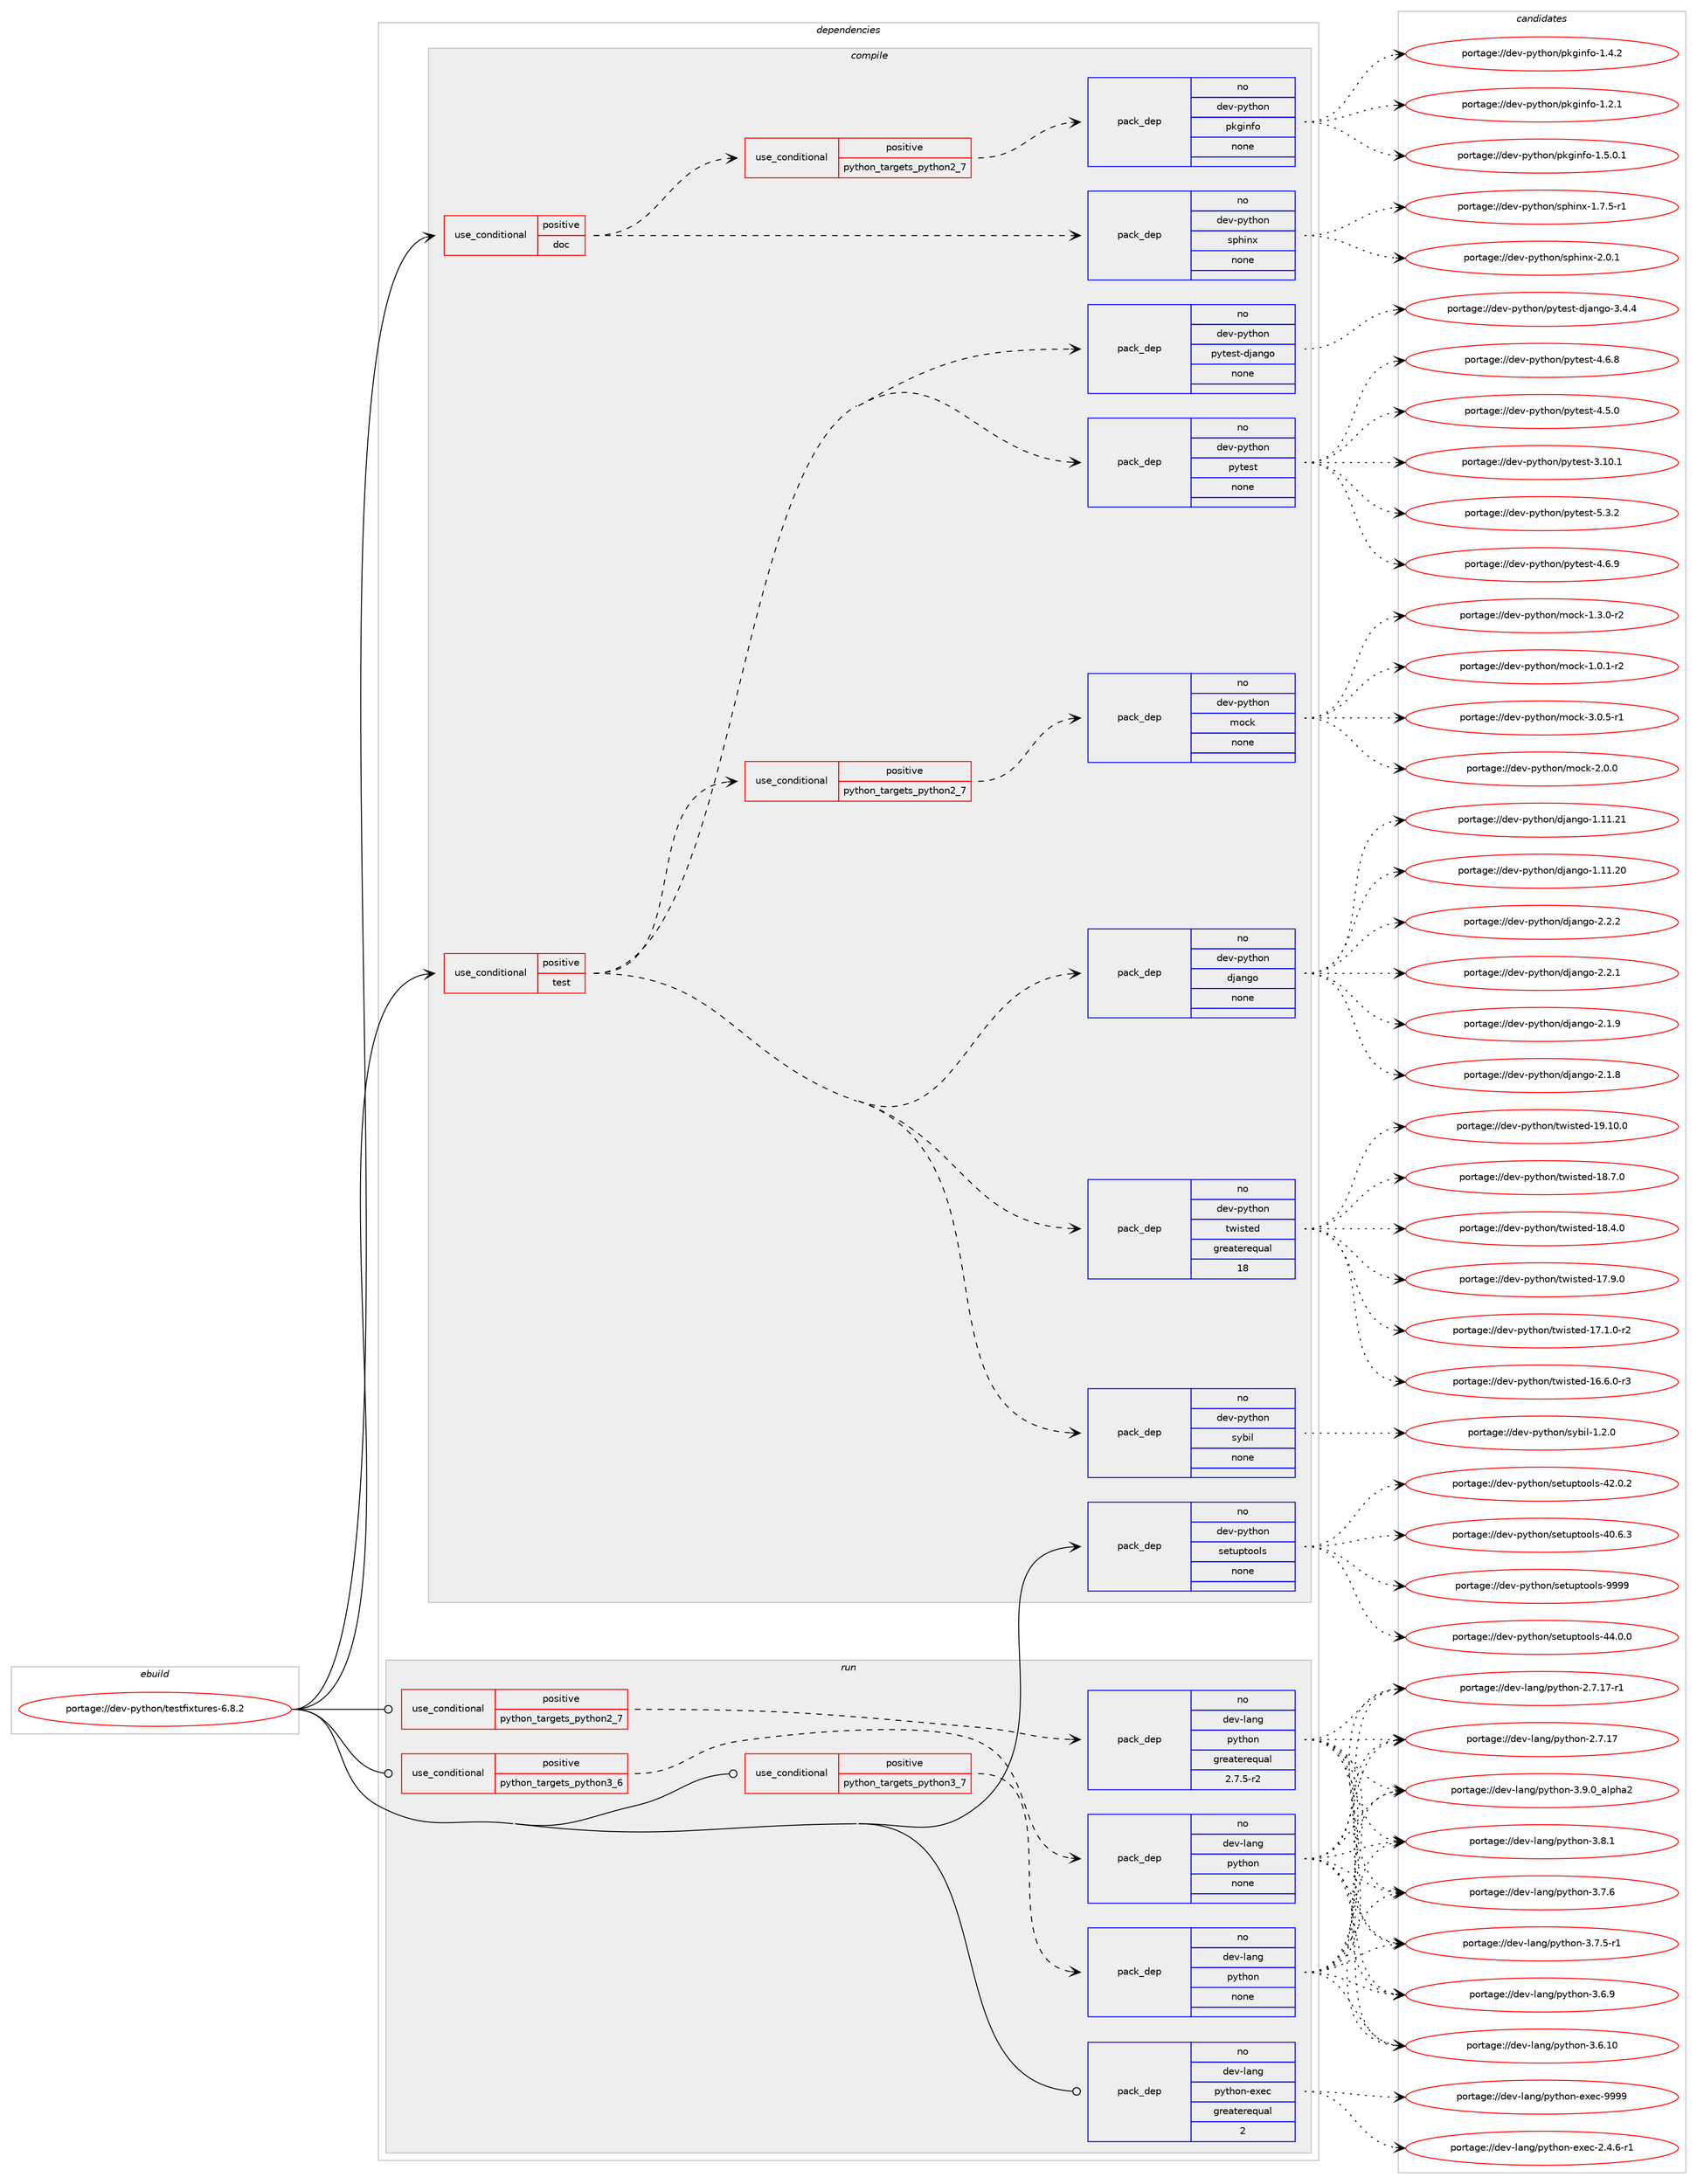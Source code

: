 digraph prolog {

# *************
# Graph options
# *************

newrank=true;
concentrate=true;
compound=true;
graph [rankdir=LR,fontname=Helvetica,fontsize=10,ranksep=1.5];#, ranksep=2.5, nodesep=0.2];
edge  [arrowhead=vee];
node  [fontname=Helvetica,fontsize=10];

# **********
# The ebuild
# **********

subgraph cluster_leftcol {
color=gray;
rank=same;
label=<<i>ebuild</i>>;
id [label="portage://dev-python/testfixtures-6.8.2", color=red, width=4, href="../dev-python/testfixtures-6.8.2.svg"];
}

# ****************
# The dependencies
# ****************

subgraph cluster_midcol {
color=gray;
label=<<i>dependencies</i>>;
subgraph cluster_compile {
fillcolor="#eeeeee";
style=filled;
label=<<i>compile</i>>;
subgraph cond104851 {
dependency422216 [label=<<TABLE BORDER="0" CELLBORDER="1" CELLSPACING="0" CELLPADDING="4"><TR><TD ROWSPAN="3" CELLPADDING="10">use_conditional</TD></TR><TR><TD>positive</TD></TR><TR><TD>doc</TD></TR></TABLE>>, shape=none, color=red];
subgraph pack312468 {
dependency422217 [label=<<TABLE BORDER="0" CELLBORDER="1" CELLSPACING="0" CELLPADDING="4" WIDTH="220"><TR><TD ROWSPAN="6" CELLPADDING="30">pack_dep</TD></TR><TR><TD WIDTH="110">no</TD></TR><TR><TD>dev-python</TD></TR><TR><TD>sphinx</TD></TR><TR><TD>none</TD></TR><TR><TD></TD></TR></TABLE>>, shape=none, color=blue];
}
dependency422216:e -> dependency422217:w [weight=20,style="dashed",arrowhead="vee"];
subgraph cond104852 {
dependency422218 [label=<<TABLE BORDER="0" CELLBORDER="1" CELLSPACING="0" CELLPADDING="4"><TR><TD ROWSPAN="3" CELLPADDING="10">use_conditional</TD></TR><TR><TD>positive</TD></TR><TR><TD>python_targets_python2_7</TD></TR></TABLE>>, shape=none, color=red];
subgraph pack312469 {
dependency422219 [label=<<TABLE BORDER="0" CELLBORDER="1" CELLSPACING="0" CELLPADDING="4" WIDTH="220"><TR><TD ROWSPAN="6" CELLPADDING="30">pack_dep</TD></TR><TR><TD WIDTH="110">no</TD></TR><TR><TD>dev-python</TD></TR><TR><TD>pkginfo</TD></TR><TR><TD>none</TD></TR><TR><TD></TD></TR></TABLE>>, shape=none, color=blue];
}
dependency422218:e -> dependency422219:w [weight=20,style="dashed",arrowhead="vee"];
}
dependency422216:e -> dependency422218:w [weight=20,style="dashed",arrowhead="vee"];
}
id:e -> dependency422216:w [weight=20,style="solid",arrowhead="vee"];
subgraph cond104853 {
dependency422220 [label=<<TABLE BORDER="0" CELLBORDER="1" CELLSPACING="0" CELLPADDING="4"><TR><TD ROWSPAN="3" CELLPADDING="10">use_conditional</TD></TR><TR><TD>positive</TD></TR><TR><TD>test</TD></TR></TABLE>>, shape=none, color=red];
subgraph pack312470 {
dependency422221 [label=<<TABLE BORDER="0" CELLBORDER="1" CELLSPACING="0" CELLPADDING="4" WIDTH="220"><TR><TD ROWSPAN="6" CELLPADDING="30">pack_dep</TD></TR><TR><TD WIDTH="110">no</TD></TR><TR><TD>dev-python</TD></TR><TR><TD>django</TD></TR><TR><TD>none</TD></TR><TR><TD></TD></TR></TABLE>>, shape=none, color=blue];
}
dependency422220:e -> dependency422221:w [weight=20,style="dashed",arrowhead="vee"];
subgraph cond104854 {
dependency422222 [label=<<TABLE BORDER="0" CELLBORDER="1" CELLSPACING="0" CELLPADDING="4"><TR><TD ROWSPAN="3" CELLPADDING="10">use_conditional</TD></TR><TR><TD>positive</TD></TR><TR><TD>python_targets_python2_7</TD></TR></TABLE>>, shape=none, color=red];
subgraph pack312471 {
dependency422223 [label=<<TABLE BORDER="0" CELLBORDER="1" CELLSPACING="0" CELLPADDING="4" WIDTH="220"><TR><TD ROWSPAN="6" CELLPADDING="30">pack_dep</TD></TR><TR><TD WIDTH="110">no</TD></TR><TR><TD>dev-python</TD></TR><TR><TD>mock</TD></TR><TR><TD>none</TD></TR><TR><TD></TD></TR></TABLE>>, shape=none, color=blue];
}
dependency422222:e -> dependency422223:w [weight=20,style="dashed",arrowhead="vee"];
}
dependency422220:e -> dependency422222:w [weight=20,style="dashed",arrowhead="vee"];
subgraph pack312472 {
dependency422224 [label=<<TABLE BORDER="0" CELLBORDER="1" CELLSPACING="0" CELLPADDING="4" WIDTH="220"><TR><TD ROWSPAN="6" CELLPADDING="30">pack_dep</TD></TR><TR><TD WIDTH="110">no</TD></TR><TR><TD>dev-python</TD></TR><TR><TD>pytest</TD></TR><TR><TD>none</TD></TR><TR><TD></TD></TR></TABLE>>, shape=none, color=blue];
}
dependency422220:e -> dependency422224:w [weight=20,style="dashed",arrowhead="vee"];
subgraph pack312473 {
dependency422225 [label=<<TABLE BORDER="0" CELLBORDER="1" CELLSPACING="0" CELLPADDING="4" WIDTH="220"><TR><TD ROWSPAN="6" CELLPADDING="30">pack_dep</TD></TR><TR><TD WIDTH="110">no</TD></TR><TR><TD>dev-python</TD></TR><TR><TD>pytest-django</TD></TR><TR><TD>none</TD></TR><TR><TD></TD></TR></TABLE>>, shape=none, color=blue];
}
dependency422220:e -> dependency422225:w [weight=20,style="dashed",arrowhead="vee"];
subgraph pack312474 {
dependency422226 [label=<<TABLE BORDER="0" CELLBORDER="1" CELLSPACING="0" CELLPADDING="4" WIDTH="220"><TR><TD ROWSPAN="6" CELLPADDING="30">pack_dep</TD></TR><TR><TD WIDTH="110">no</TD></TR><TR><TD>dev-python</TD></TR><TR><TD>sybil</TD></TR><TR><TD>none</TD></TR><TR><TD></TD></TR></TABLE>>, shape=none, color=blue];
}
dependency422220:e -> dependency422226:w [weight=20,style="dashed",arrowhead="vee"];
subgraph pack312475 {
dependency422227 [label=<<TABLE BORDER="0" CELLBORDER="1" CELLSPACING="0" CELLPADDING="4" WIDTH="220"><TR><TD ROWSPAN="6" CELLPADDING="30">pack_dep</TD></TR><TR><TD WIDTH="110">no</TD></TR><TR><TD>dev-python</TD></TR><TR><TD>twisted</TD></TR><TR><TD>greaterequal</TD></TR><TR><TD>18</TD></TR></TABLE>>, shape=none, color=blue];
}
dependency422220:e -> dependency422227:w [weight=20,style="dashed",arrowhead="vee"];
}
id:e -> dependency422220:w [weight=20,style="solid",arrowhead="vee"];
subgraph pack312476 {
dependency422228 [label=<<TABLE BORDER="0" CELLBORDER="1" CELLSPACING="0" CELLPADDING="4" WIDTH="220"><TR><TD ROWSPAN="6" CELLPADDING="30">pack_dep</TD></TR><TR><TD WIDTH="110">no</TD></TR><TR><TD>dev-python</TD></TR><TR><TD>setuptools</TD></TR><TR><TD>none</TD></TR><TR><TD></TD></TR></TABLE>>, shape=none, color=blue];
}
id:e -> dependency422228:w [weight=20,style="solid",arrowhead="vee"];
}
subgraph cluster_compileandrun {
fillcolor="#eeeeee";
style=filled;
label=<<i>compile and run</i>>;
}
subgraph cluster_run {
fillcolor="#eeeeee";
style=filled;
label=<<i>run</i>>;
subgraph cond104855 {
dependency422229 [label=<<TABLE BORDER="0" CELLBORDER="1" CELLSPACING="0" CELLPADDING="4"><TR><TD ROWSPAN="3" CELLPADDING="10">use_conditional</TD></TR><TR><TD>positive</TD></TR><TR><TD>python_targets_python2_7</TD></TR></TABLE>>, shape=none, color=red];
subgraph pack312477 {
dependency422230 [label=<<TABLE BORDER="0" CELLBORDER="1" CELLSPACING="0" CELLPADDING="4" WIDTH="220"><TR><TD ROWSPAN="6" CELLPADDING="30">pack_dep</TD></TR><TR><TD WIDTH="110">no</TD></TR><TR><TD>dev-lang</TD></TR><TR><TD>python</TD></TR><TR><TD>greaterequal</TD></TR><TR><TD>2.7.5-r2</TD></TR></TABLE>>, shape=none, color=blue];
}
dependency422229:e -> dependency422230:w [weight=20,style="dashed",arrowhead="vee"];
}
id:e -> dependency422229:w [weight=20,style="solid",arrowhead="odot"];
subgraph cond104856 {
dependency422231 [label=<<TABLE BORDER="0" CELLBORDER="1" CELLSPACING="0" CELLPADDING="4"><TR><TD ROWSPAN="3" CELLPADDING="10">use_conditional</TD></TR><TR><TD>positive</TD></TR><TR><TD>python_targets_python3_6</TD></TR></TABLE>>, shape=none, color=red];
subgraph pack312478 {
dependency422232 [label=<<TABLE BORDER="0" CELLBORDER="1" CELLSPACING="0" CELLPADDING="4" WIDTH="220"><TR><TD ROWSPAN="6" CELLPADDING="30">pack_dep</TD></TR><TR><TD WIDTH="110">no</TD></TR><TR><TD>dev-lang</TD></TR><TR><TD>python</TD></TR><TR><TD>none</TD></TR><TR><TD></TD></TR></TABLE>>, shape=none, color=blue];
}
dependency422231:e -> dependency422232:w [weight=20,style="dashed",arrowhead="vee"];
}
id:e -> dependency422231:w [weight=20,style="solid",arrowhead="odot"];
subgraph cond104857 {
dependency422233 [label=<<TABLE BORDER="0" CELLBORDER="1" CELLSPACING="0" CELLPADDING="4"><TR><TD ROWSPAN="3" CELLPADDING="10">use_conditional</TD></TR><TR><TD>positive</TD></TR><TR><TD>python_targets_python3_7</TD></TR></TABLE>>, shape=none, color=red];
subgraph pack312479 {
dependency422234 [label=<<TABLE BORDER="0" CELLBORDER="1" CELLSPACING="0" CELLPADDING="4" WIDTH="220"><TR><TD ROWSPAN="6" CELLPADDING="30">pack_dep</TD></TR><TR><TD WIDTH="110">no</TD></TR><TR><TD>dev-lang</TD></TR><TR><TD>python</TD></TR><TR><TD>none</TD></TR><TR><TD></TD></TR></TABLE>>, shape=none, color=blue];
}
dependency422233:e -> dependency422234:w [weight=20,style="dashed",arrowhead="vee"];
}
id:e -> dependency422233:w [weight=20,style="solid",arrowhead="odot"];
subgraph pack312480 {
dependency422235 [label=<<TABLE BORDER="0" CELLBORDER="1" CELLSPACING="0" CELLPADDING="4" WIDTH="220"><TR><TD ROWSPAN="6" CELLPADDING="30">pack_dep</TD></TR><TR><TD WIDTH="110">no</TD></TR><TR><TD>dev-lang</TD></TR><TR><TD>python-exec</TD></TR><TR><TD>greaterequal</TD></TR><TR><TD>2</TD></TR></TABLE>>, shape=none, color=blue];
}
id:e -> dependency422235:w [weight=20,style="solid",arrowhead="odot"];
}
}

# **************
# The candidates
# **************

subgraph cluster_choices {
rank=same;
color=gray;
label=<<i>candidates</i>>;

subgraph choice312468 {
color=black;
nodesep=1;
choice1001011184511212111610411111047115112104105110120455046484649 [label="portage://dev-python/sphinx-2.0.1", color=red, width=4,href="../dev-python/sphinx-2.0.1.svg"];
choice10010111845112121116104111110471151121041051101204549465546534511449 [label="portage://dev-python/sphinx-1.7.5-r1", color=red, width=4,href="../dev-python/sphinx-1.7.5-r1.svg"];
dependency422217:e -> choice1001011184511212111610411111047115112104105110120455046484649:w [style=dotted,weight="100"];
dependency422217:e -> choice10010111845112121116104111110471151121041051101204549465546534511449:w [style=dotted,weight="100"];
}
subgraph choice312469 {
color=black;
nodesep=1;
choice10010111845112121116104111110471121071031051101021114549465346484649 [label="portage://dev-python/pkginfo-1.5.0.1", color=red, width=4,href="../dev-python/pkginfo-1.5.0.1.svg"];
choice1001011184511212111610411111047112107103105110102111454946524650 [label="portage://dev-python/pkginfo-1.4.2", color=red, width=4,href="../dev-python/pkginfo-1.4.2.svg"];
choice1001011184511212111610411111047112107103105110102111454946504649 [label="portage://dev-python/pkginfo-1.2.1", color=red, width=4,href="../dev-python/pkginfo-1.2.1.svg"];
dependency422219:e -> choice10010111845112121116104111110471121071031051101021114549465346484649:w [style=dotted,weight="100"];
dependency422219:e -> choice1001011184511212111610411111047112107103105110102111454946524650:w [style=dotted,weight="100"];
dependency422219:e -> choice1001011184511212111610411111047112107103105110102111454946504649:w [style=dotted,weight="100"];
}
subgraph choice312470 {
color=black;
nodesep=1;
choice100101118451121211161041111104710010697110103111455046504650 [label="portage://dev-python/django-2.2.2", color=red, width=4,href="../dev-python/django-2.2.2.svg"];
choice100101118451121211161041111104710010697110103111455046504649 [label="portage://dev-python/django-2.2.1", color=red, width=4,href="../dev-python/django-2.2.1.svg"];
choice100101118451121211161041111104710010697110103111455046494657 [label="portage://dev-python/django-2.1.9", color=red, width=4,href="../dev-python/django-2.1.9.svg"];
choice100101118451121211161041111104710010697110103111455046494656 [label="portage://dev-python/django-2.1.8", color=red, width=4,href="../dev-python/django-2.1.8.svg"];
choice1001011184511212111610411111047100106971101031114549464949465049 [label="portage://dev-python/django-1.11.21", color=red, width=4,href="../dev-python/django-1.11.21.svg"];
choice1001011184511212111610411111047100106971101031114549464949465048 [label="portage://dev-python/django-1.11.20", color=red, width=4,href="../dev-python/django-1.11.20.svg"];
dependency422221:e -> choice100101118451121211161041111104710010697110103111455046504650:w [style=dotted,weight="100"];
dependency422221:e -> choice100101118451121211161041111104710010697110103111455046504649:w [style=dotted,weight="100"];
dependency422221:e -> choice100101118451121211161041111104710010697110103111455046494657:w [style=dotted,weight="100"];
dependency422221:e -> choice100101118451121211161041111104710010697110103111455046494656:w [style=dotted,weight="100"];
dependency422221:e -> choice1001011184511212111610411111047100106971101031114549464949465049:w [style=dotted,weight="100"];
dependency422221:e -> choice1001011184511212111610411111047100106971101031114549464949465048:w [style=dotted,weight="100"];
}
subgraph choice312471 {
color=black;
nodesep=1;
choice1001011184511212111610411111047109111991074551464846534511449 [label="portage://dev-python/mock-3.0.5-r1", color=red, width=4,href="../dev-python/mock-3.0.5-r1.svg"];
choice100101118451121211161041111104710911199107455046484648 [label="portage://dev-python/mock-2.0.0", color=red, width=4,href="../dev-python/mock-2.0.0.svg"];
choice1001011184511212111610411111047109111991074549465146484511450 [label="portage://dev-python/mock-1.3.0-r2", color=red, width=4,href="../dev-python/mock-1.3.0-r2.svg"];
choice1001011184511212111610411111047109111991074549464846494511450 [label="portage://dev-python/mock-1.0.1-r2", color=red, width=4,href="../dev-python/mock-1.0.1-r2.svg"];
dependency422223:e -> choice1001011184511212111610411111047109111991074551464846534511449:w [style=dotted,weight="100"];
dependency422223:e -> choice100101118451121211161041111104710911199107455046484648:w [style=dotted,weight="100"];
dependency422223:e -> choice1001011184511212111610411111047109111991074549465146484511450:w [style=dotted,weight="100"];
dependency422223:e -> choice1001011184511212111610411111047109111991074549464846494511450:w [style=dotted,weight="100"];
}
subgraph choice312472 {
color=black;
nodesep=1;
choice1001011184511212111610411111047112121116101115116455346514650 [label="portage://dev-python/pytest-5.3.2", color=red, width=4,href="../dev-python/pytest-5.3.2.svg"];
choice1001011184511212111610411111047112121116101115116455246544657 [label="portage://dev-python/pytest-4.6.9", color=red, width=4,href="../dev-python/pytest-4.6.9.svg"];
choice1001011184511212111610411111047112121116101115116455246544656 [label="portage://dev-python/pytest-4.6.8", color=red, width=4,href="../dev-python/pytest-4.6.8.svg"];
choice1001011184511212111610411111047112121116101115116455246534648 [label="portage://dev-python/pytest-4.5.0", color=red, width=4,href="../dev-python/pytest-4.5.0.svg"];
choice100101118451121211161041111104711212111610111511645514649484649 [label="portage://dev-python/pytest-3.10.1", color=red, width=4,href="../dev-python/pytest-3.10.1.svg"];
dependency422224:e -> choice1001011184511212111610411111047112121116101115116455346514650:w [style=dotted,weight="100"];
dependency422224:e -> choice1001011184511212111610411111047112121116101115116455246544657:w [style=dotted,weight="100"];
dependency422224:e -> choice1001011184511212111610411111047112121116101115116455246544656:w [style=dotted,weight="100"];
dependency422224:e -> choice1001011184511212111610411111047112121116101115116455246534648:w [style=dotted,weight="100"];
dependency422224:e -> choice100101118451121211161041111104711212111610111511645514649484649:w [style=dotted,weight="100"];
}
subgraph choice312473 {
color=black;
nodesep=1;
choice10010111845112121116104111110471121211161011151164510010697110103111455146524652 [label="portage://dev-python/pytest-django-3.4.4", color=red, width=4,href="../dev-python/pytest-django-3.4.4.svg"];
dependency422225:e -> choice10010111845112121116104111110471121211161011151164510010697110103111455146524652:w [style=dotted,weight="100"];
}
subgraph choice312474 {
color=black;
nodesep=1;
choice100101118451121211161041111104711512198105108454946504648 [label="portage://dev-python/sybil-1.2.0", color=red, width=4,href="../dev-python/sybil-1.2.0.svg"];
dependency422226:e -> choice100101118451121211161041111104711512198105108454946504648:w [style=dotted,weight="100"];
}
subgraph choice312475 {
color=black;
nodesep=1;
choice10010111845112121116104111110471161191051151161011004549574649484648 [label="portage://dev-python/twisted-19.10.0", color=red, width=4,href="../dev-python/twisted-19.10.0.svg"];
choice100101118451121211161041111104711611910511511610110045495646554648 [label="portage://dev-python/twisted-18.7.0", color=red, width=4,href="../dev-python/twisted-18.7.0.svg"];
choice100101118451121211161041111104711611910511511610110045495646524648 [label="portage://dev-python/twisted-18.4.0", color=red, width=4,href="../dev-python/twisted-18.4.0.svg"];
choice100101118451121211161041111104711611910511511610110045495546574648 [label="portage://dev-python/twisted-17.9.0", color=red, width=4,href="../dev-python/twisted-17.9.0.svg"];
choice1001011184511212111610411111047116119105115116101100454955464946484511450 [label="portage://dev-python/twisted-17.1.0-r2", color=red, width=4,href="../dev-python/twisted-17.1.0-r2.svg"];
choice1001011184511212111610411111047116119105115116101100454954465446484511451 [label="portage://dev-python/twisted-16.6.0-r3", color=red, width=4,href="../dev-python/twisted-16.6.0-r3.svg"];
dependency422227:e -> choice10010111845112121116104111110471161191051151161011004549574649484648:w [style=dotted,weight="100"];
dependency422227:e -> choice100101118451121211161041111104711611910511511610110045495646554648:w [style=dotted,weight="100"];
dependency422227:e -> choice100101118451121211161041111104711611910511511610110045495646524648:w [style=dotted,weight="100"];
dependency422227:e -> choice100101118451121211161041111104711611910511511610110045495546574648:w [style=dotted,weight="100"];
dependency422227:e -> choice1001011184511212111610411111047116119105115116101100454955464946484511450:w [style=dotted,weight="100"];
dependency422227:e -> choice1001011184511212111610411111047116119105115116101100454954465446484511451:w [style=dotted,weight="100"];
}
subgraph choice312476 {
color=black;
nodesep=1;
choice10010111845112121116104111110471151011161171121161111111081154557575757 [label="portage://dev-python/setuptools-9999", color=red, width=4,href="../dev-python/setuptools-9999.svg"];
choice100101118451121211161041111104711510111611711211611111110811545525246484648 [label="portage://dev-python/setuptools-44.0.0", color=red, width=4,href="../dev-python/setuptools-44.0.0.svg"];
choice100101118451121211161041111104711510111611711211611111110811545525046484650 [label="portage://dev-python/setuptools-42.0.2", color=red, width=4,href="../dev-python/setuptools-42.0.2.svg"];
choice100101118451121211161041111104711510111611711211611111110811545524846544651 [label="portage://dev-python/setuptools-40.6.3", color=red, width=4,href="../dev-python/setuptools-40.6.3.svg"];
dependency422228:e -> choice10010111845112121116104111110471151011161171121161111111081154557575757:w [style=dotted,weight="100"];
dependency422228:e -> choice100101118451121211161041111104711510111611711211611111110811545525246484648:w [style=dotted,weight="100"];
dependency422228:e -> choice100101118451121211161041111104711510111611711211611111110811545525046484650:w [style=dotted,weight="100"];
dependency422228:e -> choice100101118451121211161041111104711510111611711211611111110811545524846544651:w [style=dotted,weight="100"];
}
subgraph choice312477 {
color=black;
nodesep=1;
choice10010111845108971101034711212111610411111045514657464895971081121049750 [label="portage://dev-lang/python-3.9.0_alpha2", color=red, width=4,href="../dev-lang/python-3.9.0_alpha2.svg"];
choice100101118451089711010347112121116104111110455146564649 [label="portage://dev-lang/python-3.8.1", color=red, width=4,href="../dev-lang/python-3.8.1.svg"];
choice100101118451089711010347112121116104111110455146554654 [label="portage://dev-lang/python-3.7.6", color=red, width=4,href="../dev-lang/python-3.7.6.svg"];
choice1001011184510897110103471121211161041111104551465546534511449 [label="portage://dev-lang/python-3.7.5-r1", color=red, width=4,href="../dev-lang/python-3.7.5-r1.svg"];
choice100101118451089711010347112121116104111110455146544657 [label="portage://dev-lang/python-3.6.9", color=red, width=4,href="../dev-lang/python-3.6.9.svg"];
choice10010111845108971101034711212111610411111045514654464948 [label="portage://dev-lang/python-3.6.10", color=red, width=4,href="../dev-lang/python-3.6.10.svg"];
choice100101118451089711010347112121116104111110455046554649554511449 [label="portage://dev-lang/python-2.7.17-r1", color=red, width=4,href="../dev-lang/python-2.7.17-r1.svg"];
choice10010111845108971101034711212111610411111045504655464955 [label="portage://dev-lang/python-2.7.17", color=red, width=4,href="../dev-lang/python-2.7.17.svg"];
dependency422230:e -> choice10010111845108971101034711212111610411111045514657464895971081121049750:w [style=dotted,weight="100"];
dependency422230:e -> choice100101118451089711010347112121116104111110455146564649:w [style=dotted,weight="100"];
dependency422230:e -> choice100101118451089711010347112121116104111110455146554654:w [style=dotted,weight="100"];
dependency422230:e -> choice1001011184510897110103471121211161041111104551465546534511449:w [style=dotted,weight="100"];
dependency422230:e -> choice100101118451089711010347112121116104111110455146544657:w [style=dotted,weight="100"];
dependency422230:e -> choice10010111845108971101034711212111610411111045514654464948:w [style=dotted,weight="100"];
dependency422230:e -> choice100101118451089711010347112121116104111110455046554649554511449:w [style=dotted,weight="100"];
dependency422230:e -> choice10010111845108971101034711212111610411111045504655464955:w [style=dotted,weight="100"];
}
subgraph choice312478 {
color=black;
nodesep=1;
choice10010111845108971101034711212111610411111045514657464895971081121049750 [label="portage://dev-lang/python-3.9.0_alpha2", color=red, width=4,href="../dev-lang/python-3.9.0_alpha2.svg"];
choice100101118451089711010347112121116104111110455146564649 [label="portage://dev-lang/python-3.8.1", color=red, width=4,href="../dev-lang/python-3.8.1.svg"];
choice100101118451089711010347112121116104111110455146554654 [label="portage://dev-lang/python-3.7.6", color=red, width=4,href="../dev-lang/python-3.7.6.svg"];
choice1001011184510897110103471121211161041111104551465546534511449 [label="portage://dev-lang/python-3.7.5-r1", color=red, width=4,href="../dev-lang/python-3.7.5-r1.svg"];
choice100101118451089711010347112121116104111110455146544657 [label="portage://dev-lang/python-3.6.9", color=red, width=4,href="../dev-lang/python-3.6.9.svg"];
choice10010111845108971101034711212111610411111045514654464948 [label="portage://dev-lang/python-3.6.10", color=red, width=4,href="../dev-lang/python-3.6.10.svg"];
choice100101118451089711010347112121116104111110455046554649554511449 [label="portage://dev-lang/python-2.7.17-r1", color=red, width=4,href="../dev-lang/python-2.7.17-r1.svg"];
choice10010111845108971101034711212111610411111045504655464955 [label="portage://dev-lang/python-2.7.17", color=red, width=4,href="../dev-lang/python-2.7.17.svg"];
dependency422232:e -> choice10010111845108971101034711212111610411111045514657464895971081121049750:w [style=dotted,weight="100"];
dependency422232:e -> choice100101118451089711010347112121116104111110455146564649:w [style=dotted,weight="100"];
dependency422232:e -> choice100101118451089711010347112121116104111110455146554654:w [style=dotted,weight="100"];
dependency422232:e -> choice1001011184510897110103471121211161041111104551465546534511449:w [style=dotted,weight="100"];
dependency422232:e -> choice100101118451089711010347112121116104111110455146544657:w [style=dotted,weight="100"];
dependency422232:e -> choice10010111845108971101034711212111610411111045514654464948:w [style=dotted,weight="100"];
dependency422232:e -> choice100101118451089711010347112121116104111110455046554649554511449:w [style=dotted,weight="100"];
dependency422232:e -> choice10010111845108971101034711212111610411111045504655464955:w [style=dotted,weight="100"];
}
subgraph choice312479 {
color=black;
nodesep=1;
choice10010111845108971101034711212111610411111045514657464895971081121049750 [label="portage://dev-lang/python-3.9.0_alpha2", color=red, width=4,href="../dev-lang/python-3.9.0_alpha2.svg"];
choice100101118451089711010347112121116104111110455146564649 [label="portage://dev-lang/python-3.8.1", color=red, width=4,href="../dev-lang/python-3.8.1.svg"];
choice100101118451089711010347112121116104111110455146554654 [label="portage://dev-lang/python-3.7.6", color=red, width=4,href="../dev-lang/python-3.7.6.svg"];
choice1001011184510897110103471121211161041111104551465546534511449 [label="portage://dev-lang/python-3.7.5-r1", color=red, width=4,href="../dev-lang/python-3.7.5-r1.svg"];
choice100101118451089711010347112121116104111110455146544657 [label="portage://dev-lang/python-3.6.9", color=red, width=4,href="../dev-lang/python-3.6.9.svg"];
choice10010111845108971101034711212111610411111045514654464948 [label="portage://dev-lang/python-3.6.10", color=red, width=4,href="../dev-lang/python-3.6.10.svg"];
choice100101118451089711010347112121116104111110455046554649554511449 [label="portage://dev-lang/python-2.7.17-r1", color=red, width=4,href="../dev-lang/python-2.7.17-r1.svg"];
choice10010111845108971101034711212111610411111045504655464955 [label="portage://dev-lang/python-2.7.17", color=red, width=4,href="../dev-lang/python-2.7.17.svg"];
dependency422234:e -> choice10010111845108971101034711212111610411111045514657464895971081121049750:w [style=dotted,weight="100"];
dependency422234:e -> choice100101118451089711010347112121116104111110455146564649:w [style=dotted,weight="100"];
dependency422234:e -> choice100101118451089711010347112121116104111110455146554654:w [style=dotted,weight="100"];
dependency422234:e -> choice1001011184510897110103471121211161041111104551465546534511449:w [style=dotted,weight="100"];
dependency422234:e -> choice100101118451089711010347112121116104111110455146544657:w [style=dotted,weight="100"];
dependency422234:e -> choice10010111845108971101034711212111610411111045514654464948:w [style=dotted,weight="100"];
dependency422234:e -> choice100101118451089711010347112121116104111110455046554649554511449:w [style=dotted,weight="100"];
dependency422234:e -> choice10010111845108971101034711212111610411111045504655464955:w [style=dotted,weight="100"];
}
subgraph choice312480 {
color=black;
nodesep=1;
choice10010111845108971101034711212111610411111045101120101994557575757 [label="portage://dev-lang/python-exec-9999", color=red, width=4,href="../dev-lang/python-exec-9999.svg"];
choice10010111845108971101034711212111610411111045101120101994550465246544511449 [label="portage://dev-lang/python-exec-2.4.6-r1", color=red, width=4,href="../dev-lang/python-exec-2.4.6-r1.svg"];
dependency422235:e -> choice10010111845108971101034711212111610411111045101120101994557575757:w [style=dotted,weight="100"];
dependency422235:e -> choice10010111845108971101034711212111610411111045101120101994550465246544511449:w [style=dotted,weight="100"];
}
}

}

